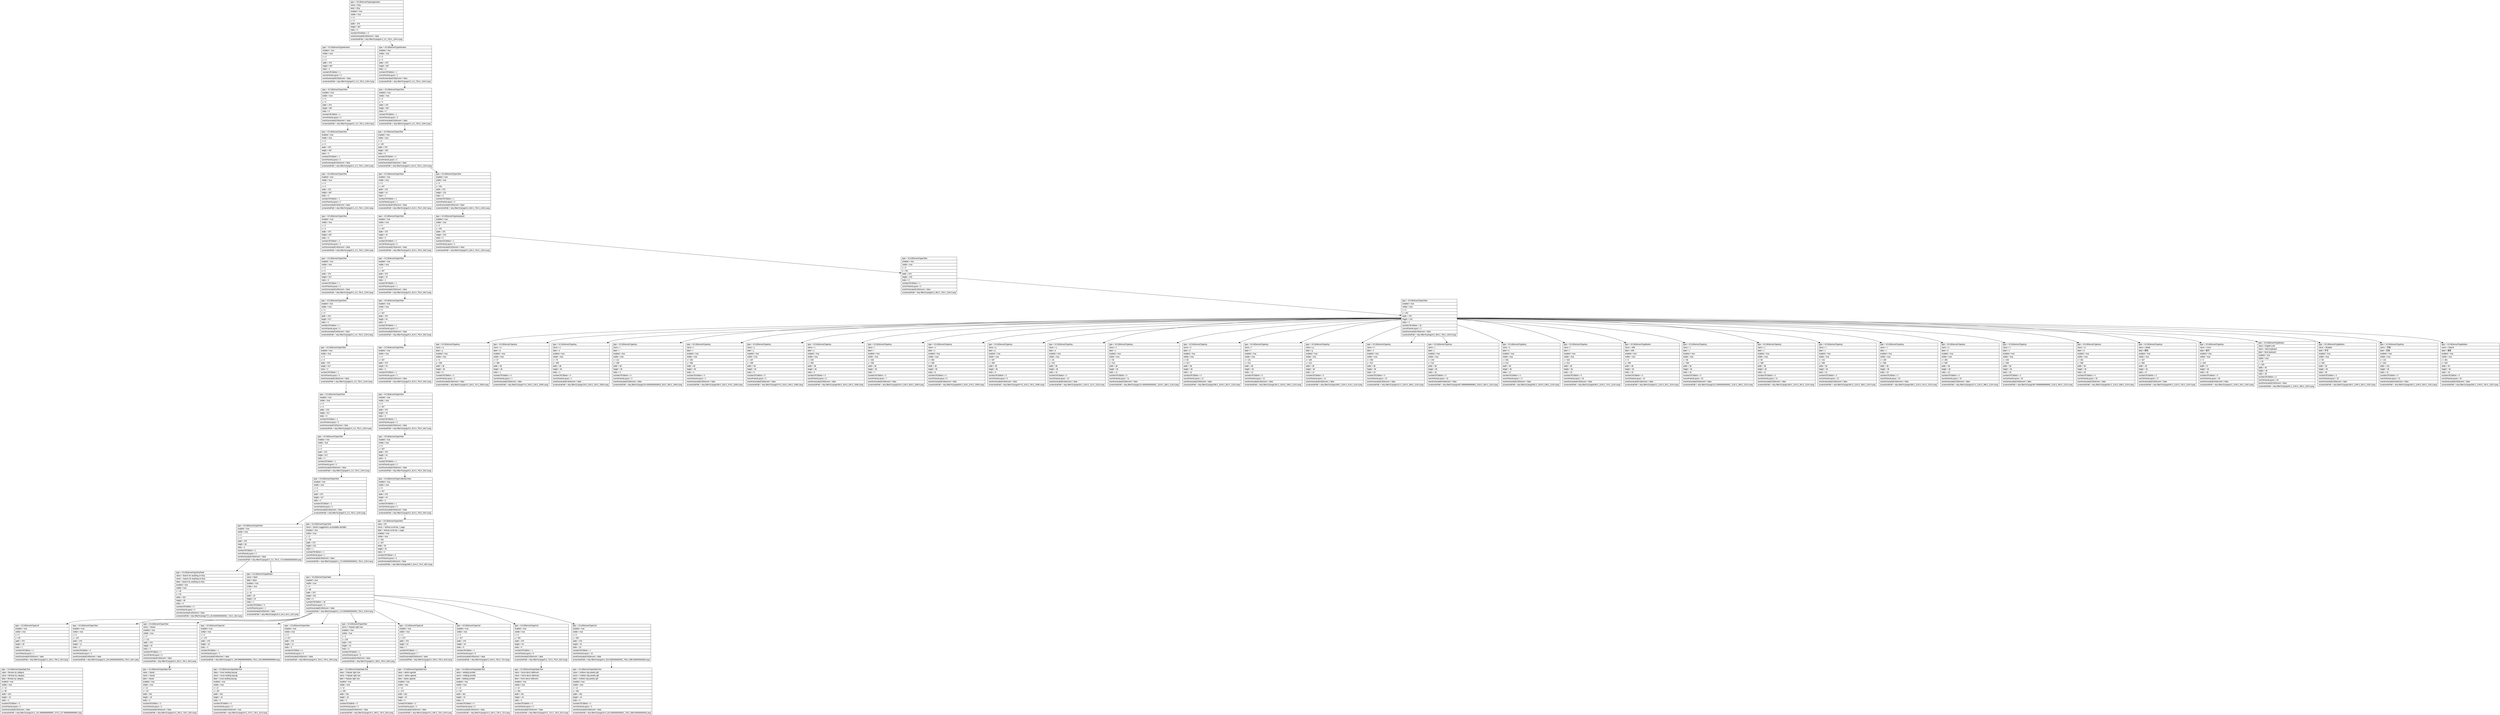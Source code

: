 digraph Layout {

	node [shape=record fontname=Arial];

	0	[label="{type = XCUIElementTypeApplication\l|name = Etsy\l|label = Etsy\l|enabled = true\l|visible = true\l|x = 0\l|y = 0\l|width = 375\l|height = 667\l|index = 0\l|numberOfChildren = 3\l|eventGeneratedOnElement = false \l|screenshotPath = etsy-filter/S1/pngs/0.0_0.0_750.0_1334.0.png\l}"]
	1	[label="{type = XCUIElementTypeWindow\l|enabled = true\l|visible = true\l|x = 0\l|y = 0\l|width = 375\l|height = 667\l|index = 0\l|numberOfChildren = 1\l|numInParentLayout = 0\l|eventGeneratedOnElement = false \l|screenshotPath = etsy-filter/S1/pngs/0.0_0.0_750.0_1334.0.png\l}"]
	2	[label="{type = XCUIElementTypeWindow\l|enabled = true\l|visible = true\l|x = 0\l|y = 0\l|width = 375\l|height = 667\l|index = 2\l|numberOfChildren = 1\l|numInParentLayout = 2\l|eventGeneratedOnElement = false \l|screenshotPath = etsy-filter/S1/pngs/0.0_0.0_750.0_1334.0.png\l}"]
	3	[label="{type = XCUIElementTypeOther\l|enabled = true\l|visible = true\l|x = 0\l|y = 0\l|width = 375\l|height = 667\l|index = 0\l|numberOfChildren = 1\l|numInParentLayout = 0\l|eventGeneratedOnElement = false \l|screenshotPath = etsy-filter/S1/pngs/0.0_0.0_750.0_1334.0.png\l}"]
	4	[label="{type = XCUIElementTypeOther\l|enabled = true\l|visible = true\l|x = 0\l|y = 0\l|width = 375\l|height = 667\l|index = 0\l|numberOfChildren = 1\l|numInParentLayout = 0\l|eventGeneratedOnElement = false \l|screenshotPath = etsy-filter/S1/pngs/0.0_0.0_750.0_1334.0.png\l}"]
	5	[label="{type = XCUIElementTypeOther\l|enabled = true\l|visible = true\l|x = 0\l|y = 0\l|width = 375\l|height = 667\l|index = 0\l|numberOfChildren = 1\l|numInParentLayout = 0\l|eventGeneratedOnElement = false \l|screenshotPath = etsy-filter/S1/pngs/0.0_0.0_750.0_1334.0.png\l}"]
	6	[label="{type = XCUIElementTypeOther\l|enabled = true\l|visible = true\l|x = 0\l|y = 407\l|width = 375\l|height = 260\l|index = 0\l|numberOfChildren = 4\l|numInParentLayout = 0\l|eventGeneratedOnElement = false \l|screenshotPath = etsy-filter/S1/pngs/0.0_814.0_750.0_1334.0.png\l}"]
	7	[label="{type = XCUIElementTypeOther\l|enabled = true\l|visible = true\l|x = 0\l|y = 0\l|width = 375\l|height = 667\l|index = 0\l|numberOfChildren = 1\l|numInParentLayout = 0\l|eventGeneratedOnElement = false \l|screenshotPath = etsy-filter/S1/pngs/0.0_0.0_750.0_1334.0.png\l}"]
	8	[label="{type = XCUIElementTypeOther\l|enabled = true\l|visible = true\l|x = 0\l|y = 407\l|width = 375\l|height = 44\l|index = 1\l|numberOfChildren = 1\l|numInParentLayout = 1\l|eventGeneratedOnElement = false \l|screenshotPath = etsy-filter/S1/pngs/0.0_814.0_750.0_902.0.png\l}"]
	9	[label="{type = XCUIElementTypeOther\l|enabled = true\l|visible = true\l|x = 0\l|y = 451\l|width = 375\l|height = 216\l|index = 3\l|numberOfChildren = 1\l|numInParentLayout = 3\l|eventGeneratedOnElement = false \l|screenshotPath = etsy-filter/S1/pngs/0.0_902.0_750.0_1334.0.png\l}"]
	10	[label="{type = XCUIElementTypeOther\l|enabled = true\l|visible = true\l|x = 0\l|y = 0\l|width = 375\l|height = 667\l|index = 0\l|numberOfChildren = 2\l|numInParentLayout = 0\l|eventGeneratedOnElement = false \l|screenshotPath = etsy-filter/S1/pngs/0.0_0.0_750.0_1334.0.png\l}"]
	11	[label="{type = XCUIElementTypeOther\l|enabled = true\l|visible = true\l|x = 0\l|y = 407\l|width = 375\l|height = 44\l|index = 0\l|numberOfChildren = 2\l|numInParentLayout = 0\l|eventGeneratedOnElement = false \l|screenshotPath = etsy-filter/S1/pngs/0.0_814.0_750.0_902.0.png\l}"]
	12	[label="{type = XCUIElementTypeKeyboard\l|enabled = true\l|visible = true\l|x = 0\l|y = 451\l|width = 375\l|height = 216\l|index = 0\l|numberOfChildren = 1\l|numInParentLayout = 0\l|eventGeneratedOnElement = false \l|screenshotPath = etsy-filter/S1/pngs/0.0_902.0_750.0_1334.0.png\l}"]
	13	[label="{type = XCUIElementTypeOther\l|enabled = true\l|visible = true\l|x = 0\l|y = 0\l|width = 375\l|height = 617\l|index = 0\l|numberOfChildren = 1\l|numInParentLayout = 0\l|eventGeneratedOnElement = false \l|screenshotPath = etsy-filter/S1/pngs/0.0_0.0_750.0_1234.0.png\l}"]
	14	[label="{type = XCUIElementTypeOther\l|enabled = true\l|visible = true\l|x = 0\l|y = 407\l|width = 375\l|height = 44\l|index = 1\l|numberOfChildren = 1\l|numInParentLayout = 1\l|eventGeneratedOnElement = false \l|screenshotPath = etsy-filter/S1/pngs/0.0_814.0_750.0_902.0.png\l}"]
	15	[label="{type = XCUIElementTypeOther\l|enabled = true\l|visible = true\l|x = 0\l|y = 451\l|width = 375\l|height = 216\l|index = 0\l|numberOfChildren = 1\l|numInParentLayout = 0\l|eventGeneratedOnElement = false \l|screenshotPath = etsy-filter/S1/pngs/0.0_902.0_750.0_1334.0.png\l}"]
	16	[label="{type = XCUIElementTypeOther\l|enabled = true\l|visible = true\l|x = 0\l|y = 0\l|width = 375\l|height = 617\l|index = 0\l|numberOfChildren = 1\l|numInParentLayout = 0\l|eventGeneratedOnElement = false \l|screenshotPath = etsy-filter/S1/pngs/0.0_0.0_750.0_1234.0.png\l}"]
	17	[label="{type = XCUIElementTypeOther\l|enabled = true\l|visible = true\l|x = 0\l|y = 407\l|width = 375\l|height = 44\l|index = 0\l|numberOfChildren = 1\l|numInParentLayout = 0\l|eventGeneratedOnElement = false \l|screenshotPath = etsy-filter/S1/pngs/0.0_814.0_750.0_902.0.png\l}"]
	18	[label="{type = XCUIElementTypeOther\l|enabled = true\l|visible = true\l|x = 0\l|y = 451\l|width = 375\l|height = 216\l|index = 0\l|numberOfChildren = 33\l|numInParentLayout = 0\l|eventGeneratedOnElement = false \l|screenshotPath = etsy-filter/S1/pngs/0.0_902.0_750.0_1334.0.png\l}"]
	19	[label="{type = XCUIElementTypeOther\l|enabled = true\l|visible = true\l|x = 0\l|y = 0\l|width = 375\l|height = 617\l|index = 0\l|numberOfChildren = 1\l|numInParentLayout = 0\l|eventGeneratedOnElement = false \l|screenshotPath = etsy-filter/S1/pngs/0.0_0.0_750.0_1234.0.png\l}"]
	20	[label="{type = XCUIElementTypeOther\l|enabled = true\l|visible = true\l|x = 0\l|y = 407\l|width = 375\l|height = 44\l|index = 0\l|numberOfChildren = 1\l|numInParentLayout = 0\l|eventGeneratedOnElement = false \l|screenshotPath = etsy-filter/S1/pngs/0.0_814.0_750.0_902.0.png\l}"]
	21	[label="{type = XCUIElementTypeKey\l|name = q\l|label = q\l|enabled = true\l|visible = true\l|x = 0\l|y = 458\l|width = 38\l|height = 46\l|index = 0\l|numberOfChildren = 0\l|numInParentLayout = 0\l|eventGeneratedOnElement = false \l|screenshotPath = etsy-filter/S1/pngs/0.0_916.0_76.0_1008.0.png\l}"]
	22	[label="{type = XCUIElementTypeKey\l|name = w\l|label = w\l|enabled = true\l|visible = true\l|x = 37\l|y = 458\l|width = 38\l|height = 46\l|index = 1\l|numberOfChildren = 0\l|numInParentLayout = 1\l|eventGeneratedOnElement = false \l|screenshotPath = etsy-filter/S1/pngs/74.0_916.0_150.0_1008.0.png\l}"]
	23	[label="{type = XCUIElementTypeKey\l|name = e\l|label = e\l|enabled = true\l|visible = true\l|x = 75\l|y = 458\l|width = 38\l|height = 46\l|index = 2\l|numberOfChildren = 0\l|numInParentLayout = 2\l|eventGeneratedOnElement = false \l|screenshotPath = etsy-filter/S1/pngs/150.0_916.0_226.0_1008.0.png\l}"]
	24	[label="{type = XCUIElementTypeKey\l|name = r\l|label = r\l|enabled = true\l|visible = true\l|x = 112\l|y = 458\l|width = 38\l|height = 46\l|index = 3\l|numberOfChildren = 0\l|numInParentLayout = 3\l|eventGeneratedOnElement = false \l|screenshotPath = etsy-filter/S1/pngs/224.00000000000003_916.0_300.0_1008.0.png\l}"]
	25	[label="{type = XCUIElementTypeKey\l|name = t\l|label = t\l|enabled = true\l|visible = true\l|x = 150\l|y = 458\l|width = 38\l|height = 46\l|index = 4\l|numberOfChildren = 0\l|numInParentLayout = 4\l|eventGeneratedOnElement = false \l|screenshotPath = etsy-filter/S1/pngs/300.0_916.0_376.0_1008.0.png\l}"]
	26	[label="{type = XCUIElementTypeKey\l|name = y\l|label = y\l|enabled = true\l|visible = true\l|x = 187\l|y = 458\l|width = 38\l|height = 46\l|index = 5\l|numberOfChildren = 0\l|numInParentLayout = 5\l|eventGeneratedOnElement = false \l|screenshotPath = etsy-filter/S1/pngs/374.0_916.0_450.0_1008.0.png\l}"]
	27	[label="{type = XCUIElementTypeKey\l|name = u\l|label = u\l|enabled = true\l|visible = true\l|x = 225\l|y = 458\l|width = 38\l|height = 46\l|index = 6\l|numberOfChildren = 0\l|numInParentLayout = 6\l|eventGeneratedOnElement = false \l|screenshotPath = etsy-filter/S1/pngs/450.0_916.0_526.0_1008.0.png\l}"]
	28	[label="{type = XCUIElementTypeKey\l|name = i\l|label = i\l|enabled = true\l|visible = true\l|x = 262\l|y = 458\l|width = 38\l|height = 46\l|index = 7\l|numberOfChildren = 0\l|numInParentLayout = 7\l|eventGeneratedOnElement = false \l|screenshotPath = etsy-filter/S1/pngs/524.0_916.0_600.0_1008.0.png\l}"]
	29	[label="{type = XCUIElementTypeKey\l|name = o\l|label = o\l|enabled = true\l|visible = true\l|x = 300\l|y = 458\l|width = 38\l|height = 46\l|index = 8\l|numberOfChildren = 0\l|numInParentLayout = 8\l|eventGeneratedOnElement = false \l|screenshotPath = etsy-filter/S1/pngs/600.0_916.0_676.0_1008.0.png\l}"]
	30	[label="{type = XCUIElementTypeKey\l|name = p\l|label = p\l|enabled = true\l|visible = true\l|x = 337\l|y = 458\l|width = 38\l|height = 46\l|index = 9\l|numberOfChildren = 0\l|numInParentLayout = 9\l|eventGeneratedOnElement = false \l|screenshotPath = etsy-filter/S1/pngs/674.0_916.0_750.0_1008.0.png\l}"]
	31	[label="{type = XCUIElementTypeKey\l|name = a\l|label = a\l|enabled = true\l|visible = true\l|x = 18\l|y = 512\l|width = 38\l|height = 46\l|index = 10\l|numberOfChildren = 0\l|numInParentLayout = 10\l|eventGeneratedOnElement = false \l|screenshotPath = etsy-filter/S1/pngs/36.0_1024.0_112.0_1116.0.png\l}"]
	32	[label="{type = XCUIElementTypeKey\l|name = s\l|label = s\l|enabled = true\l|visible = true\l|x = 56\l|y = 512\l|width = 38\l|height = 46\l|index = 11\l|numberOfChildren = 0\l|numInParentLayout = 11\l|eventGeneratedOnElement = false \l|screenshotPath = etsy-filter/S1/pngs/112.00000000000001_1024.0_188.0_1116.0.png\l}"]
	33	[label="{type = XCUIElementTypeKey\l|name = d\l|label = d\l|enabled = true\l|visible = true\l|x = 93\l|y = 512\l|width = 38\l|height = 46\l|index = 12\l|numberOfChildren = 0\l|numInParentLayout = 12\l|eventGeneratedOnElement = false \l|screenshotPath = etsy-filter/S1/pngs/186.0_1024.0_262.0_1116.0.png\l}"]
	34	[label="{type = XCUIElementTypeKey\l|name = f\l|label = f\l|enabled = true\l|visible = true\l|x = 131\l|y = 512\l|width = 38\l|height = 46\l|index = 13\l|numberOfChildren = 0\l|numInParentLayout = 13\l|eventGeneratedOnElement = false \l|screenshotPath = etsy-filter/S1/pngs/262.0_1024.0_338.0_1116.0.png\l}"]
	35	[label="{type = XCUIElementTypeKey\l|name = g\l|label = g\l|enabled = true\l|visible = true\l|x = 169\l|y = 512\l|width = 38\l|height = 46\l|index = 14\l|numberOfChildren = 0\l|numInParentLayout = 14\l|eventGeneratedOnElement = false \l|screenshotPath = etsy-filter/S1/pngs/338.0_1024.0_414.0_1116.0.png\l}"]
	36	[label="{type = XCUIElementTypeKey\l|name = h\l|label = h\l|enabled = true\l|visible = true\l|x = 206\l|y = 512\l|width = 38\l|height = 46\l|index = 15\l|numberOfChildren = 0\l|numInParentLayout = 15\l|eventGeneratedOnElement = false \l|screenshotPath = etsy-filter/S1/pngs/412.0_1024.0_488.0_1116.0.png\l}"]
	37	[label="{type = XCUIElementTypeKey\l|name = j\l|label = j\l|enabled = true\l|visible = true\l|x = 244\l|y = 512\l|width = 38\l|height = 46\l|index = 16\l|numberOfChildren = 0\l|numInParentLayout = 16\l|eventGeneratedOnElement = false \l|screenshotPath = etsy-filter/S1/pngs/487.99999999999994_1024.0_564.0_1116.0.png\l}"]
	38	[label="{type = XCUIElementTypeKey\l|name = k\l|label = k\l|enabled = true\l|visible = true\l|x = 281\l|y = 512\l|width = 38\l|height = 46\l|index = 17\l|numberOfChildren = 0\l|numInParentLayout = 17\l|eventGeneratedOnElement = false \l|screenshotPath = etsy-filter/S1/pngs/562.0_1024.0_638.0_1116.0.png\l}"]
	39	[label="{type = XCUIElementTypeKey\l|name = l\l|label = l\l|enabled = true\l|visible = true\l|x = 319\l|y = 512\l|width = 38\l|height = 46\l|index = 18\l|numberOfChildren = 0\l|numInParentLayout = 18\l|eventGeneratedOnElement = false \l|screenshotPath = etsy-filter/S1/pngs/638.0_1024.0_714.0_1116.0.png\l}"]
	40	[label="{type = XCUIElementTypeButton\l|name = shift\l|label = shift\l|enabled = true\l|visible = true\l|x = 0\l|y = 566\l|width = 48\l|height = 46\l|index = 19\l|numberOfChildren = 0\l|numInParentLayout = 19\l|eventGeneratedOnElement = false \l|screenshotPath = etsy-filter/S1/pngs/0.0_1132.0_96.0_1224.0.png\l}"]
	41	[label="{type = XCUIElementTypeKey\l|name = z\l|label = z\l|enabled = true\l|visible = true\l|x = 56\l|y = 566\l|width = 38\l|height = 46\l|index = 20\l|numberOfChildren = 0\l|numInParentLayout = 20\l|eventGeneratedOnElement = false \l|screenshotPath = etsy-filter/S1/pngs/112.00000000000001_1132.0_188.0_1224.0.png\l}"]
	42	[label="{type = XCUIElementTypeKey\l|name = x\l|label = x\l|enabled = true\l|visible = true\l|x = 93\l|y = 566\l|width = 38\l|height = 46\l|index = 21\l|numberOfChildren = 0\l|numInParentLayout = 21\l|eventGeneratedOnElement = false \l|screenshotPath = etsy-filter/S1/pngs/186.0_1132.0_262.0_1224.0.png\l}"]
	43	[label="{type = XCUIElementTypeKey\l|name = c\l|label = c\l|enabled = true\l|visible = true\l|x = 131\l|y = 566\l|width = 38\l|height = 46\l|index = 22\l|numberOfChildren = 0\l|numInParentLayout = 22\l|eventGeneratedOnElement = false \l|screenshotPath = etsy-filter/S1/pngs/262.0_1132.0_338.0_1224.0.png\l}"]
	44	[label="{type = XCUIElementTypeKey\l|name = v\l|label = v\l|enabled = true\l|visible = true\l|x = 169\l|y = 566\l|width = 38\l|height = 46\l|index = 23\l|numberOfChildren = 0\l|numInParentLayout = 23\l|eventGeneratedOnElement = false \l|screenshotPath = etsy-filter/S1/pngs/338.0_1132.0_414.0_1224.0.png\l}"]
	45	[label="{type = XCUIElementTypeKey\l|name = b\l|label = b\l|enabled = true\l|visible = true\l|x = 206\l|y = 566\l|width = 38\l|height = 46\l|index = 24\l|numberOfChildren = 0\l|numInParentLayout = 24\l|eventGeneratedOnElement = false \l|screenshotPath = etsy-filter/S1/pngs/412.0_1132.0_488.0_1224.0.png\l}"]
	46	[label="{type = XCUIElementTypeKey\l|name = n\l|label = n\l|enabled = true\l|visible = true\l|x = 244\l|y = 566\l|width = 38\l|height = 46\l|index = 25\l|numberOfChildren = 0\l|numInParentLayout = 25\l|eventGeneratedOnElement = false \l|screenshotPath = etsy-filter/S1/pngs/487.99999999999994_1132.0_564.0_1224.0.png\l}"]
	47	[label="{type = XCUIElementTypeKey\l|name = m\l|label = m\l|enabled = true\l|visible = true\l|x = 281\l|y = 566\l|width = 38\l|height = 46\l|index = 26\l|numberOfChildren = 0\l|numInParentLayout = 26\l|eventGeneratedOnElement = false \l|screenshotPath = etsy-filter/S1/pngs/562.0_1132.0_638.0_1224.0.png\l}"]
	48	[label="{type = XCUIElementTypeKey\l|name = delete\l|label = 删除\l|enabled = true\l|visible = true\l|x = 327\l|y = 566\l|width = 48\l|height = 46\l|index = 27\l|numberOfChildren = 0\l|numInParentLayout = 27\l|eventGeneratedOnElement = false \l|screenshotPath = etsy-filter/S1/pngs/654.0_1132.0_750.0_1224.0.png\l}"]
	49	[label="{type = XCUIElementTypeKey\l|name = more\l|label = 数字\l|enabled = true\l|visible = true\l|x = 0\l|y = 620\l|width = 47\l|height = 46\l|index = 28\l|numberOfChildren = 0\l|numInParentLayout = 28\l|eventGeneratedOnElement = false \l|screenshotPath = etsy-filter/S1/pngs/0.0_1240.0_94.0_1332.0.png\l}"]
	50	[label="{type = XCUIElementTypeButton\l|value = English (US)\l|name = Next keyboard\l|label = Next keyboard\l|enabled = true\l|visible = true\l|x = 46\l|y = 620\l|width = 48\l|height = 46\l|index = 29\l|numberOfChildren = 0\l|numInParentLayout = 29\l|eventGeneratedOnElement = false \l|screenshotPath = etsy-filter/S1/pngs/92.0_1240.0_188.0_1332.0.png\l}"]
	51	[label="{type = XCUIElementTypeButton\l|name = dictation\l|label = 听写\l|enabled = true\l|visible = true\l|x = 93\l|y = 620\l|width = 38\l|height = 46\l|index = 30\l|numberOfChildren = 0\l|numInParentLayout = 30\l|eventGeneratedOnElement = false \l|screenshotPath = etsy-filter/S1/pngs/186.0_1240.0_262.0_1332.0.png\l}"]
	52	[label="{type = XCUIElementTypeKey\l|name = 空格\l|label = 空格\l|enabled = true\l|visible = true\l|x = 131\l|y = 620\l|width = 151\l|height = 46\l|index = 31\l|numberOfChildren = 0\l|numInParentLayout = 31\l|eventGeneratedOnElement = false \l|screenshotPath = etsy-filter/S1/pngs/262.0_1240.0_564.0_1332.0.png\l}"]
	53	[label="{type = XCUIElementTypeButton\l|name = Search\l|label = 搜索\l|enabled = true\l|visible = true\l|x = 281\l|y = 620\l|width = 94\l|height = 46\l|index = 32\l|numberOfChildren = 0\l|numInParentLayout = 32\l|eventGeneratedOnElement = false \l|screenshotPath = etsy-filter/S1/pngs/562.0_1240.0_750.0_1332.0.png\l}"]
	54	[label="{type = XCUIElementTypeOther\l|enabled = true\l|visible = true\l|x = 0\l|y = 0\l|width = 375\l|height = 617\l|index = 0\l|numberOfChildren = 1\l|numInParentLayout = 0\l|eventGeneratedOnElement = false \l|screenshotPath = etsy-filter/S1/pngs/0.0_0.0_750.0_1234.0.png\l}"]
	55	[label="{type = XCUIElementTypeOther\l|enabled = true\l|visible = true\l|x = 0\l|y = 407\l|width = 375\l|height = 44\l|index = 0\l|numberOfChildren = 1\l|numInParentLayout = 0\l|eventGeneratedOnElement = false \l|screenshotPath = etsy-filter/S1/pngs/0.0_814.0_750.0_902.0.png\l}"]
	56	[label="{type = XCUIElementTypeOther\l|enabled = true\l|visible = true\l|x = 0\l|y = 0\l|width = 375\l|height = 617\l|index = 0\l|numberOfChildren = 1\l|numInParentLayout = 0\l|eventGeneratedOnElement = false \l|screenshotPath = etsy-filter/S1/pngs/0.0_0.0_750.0_1234.0.png\l}"]
	57	[label="{type = XCUIElementTypeOther\l|enabled = true\l|visible = true\l|x = 0\l|y = 407\l|width = 375\l|height = 44\l|index = 0\l|numberOfChildren = 1\l|numInParentLayout = 0\l|eventGeneratedOnElement = false \l|screenshotPath = etsy-filter/S1/pngs/0.0_814.0_750.0_902.0.png\l}"]
	58	[label="{type = XCUIElementTypeOther\l|enabled = true\l|visible = true\l|x = 0\l|y = 0\l|width = 375\l|height = 617\l|index = 0\l|numberOfChildren = 2\l|numInParentLayout = 0\l|eventGeneratedOnElement = false \l|screenshotPath = etsy-filter/S1/pngs/0.0_0.0_750.0_1234.0.png\l}"]
	59	[label="{type = XCUIElementTypeCollectionView\l|enabled = true\l|visible = true\l|x = 0\l|y = 407\l|width = 375\l|height = 44\l|index = 0\l|numberOfChildren = 1\l|numInParentLayout = 0\l|eventGeneratedOnElement = false \l|screenshotPath = etsy-filter/S1/pngs/0.0_814.0_750.0_902.0.png\l}"]
	60	[label="{type = XCUIElementTypeOther\l|enabled = true\l|visible = true\l|x = 0\l|y = 0\l|width = 375\l|height = 86\l|index = 0\l|numberOfChildren = 2\l|numInParentLayout = 0\l|eventGeneratedOnElement = false \l|screenshotPath = etsy-filter/S1/pngs/0.0_0.0_750.0_172.00000000000003.png\l}"]
	61	[label="{type = XCUIElementTypeOther\l|name = Search suggestions accessibility identifier\l|enabled = true\l|visible = true\l|x = 0\l|y = 86\l|width = 375\l|height = 531\l|index = 1\l|numberOfChildren = 1\l|numInParentLayout = 1\l|eventGeneratedOnElement = false \l|screenshotPath = etsy-filter/S1/pngs/0.0_172.00000000000003_750.0_1234.0.png\l}"]
	62	[label="{type = XCUIElementTypeOther\l|value = 0%\l|name = Vertical scroll bar, 1 page\l|label = Vertical scroll bar, 1 page\l|enabled = true\l|visible = true\l|x = 342\l|y = 407\l|width = 30\l|height = 44\l|index = 0\l|numberOfChildren = 0\l|numInParentLayout = 0\l|eventGeneratedOnElement = false \l|screenshotPath = etsy-filter/S1/pngs/684.0_814.0_744.0_902.0.png\l}"]
	63	[label="{type = XCUIElementTypeTextField\l|value = Search for anything on Etsy\l|name = Search for anything on Etsy\l|label = Search for anything on Etsy\l|enabled = true\l|visible = true\l|x = 36\l|y = 30\l|width = 323\l|height = 48\l|index = 0\l|numberOfChildren = 0\l|numInParentLayout = 0\l|eventGeneratedOnElement = false \l|screenshotPath = etsy-filter/S1/pngs/72.0_60.00000000000001_718.0_156.0.png\l}"]
	64	[label="{type = XCUIElementTypeButton\l|name = Back\l|label = Back\l|enabled = true\l|visible = true\l|x = 8\l|y = 42\l|width = 24\l|height = 24\l|index = 1\l|numberOfChildren = 0\l|numInParentLayout = 1\l|eventGeneratedOnElement = false \l|screenshotPath = etsy-filter/S1/pngs/16.0_84.0_64.0_132.0.png\l}"]
	65	[label="{type = XCUIElementTypeTable\l|enabled = true\l|visible = true\l|x = 0\l|y = 86\l|width = 375\l|height = 531\l|index = 0\l|numberOfChildren = 18\l|numInParentLayout = 0\l|eventGeneratedOnElement = false \l|screenshotPath = etsy-filter/S1/pngs/0.0_172.00000000000003_750.0_1234.0.png\l}"]
	66	[label="{type = XCUIElementTypeCell\l|enabled = true\l|visible = true\l|x = 0\l|y = 90\l|width = 375\l|height = 30\l|index = 1\l|numberOfChildren = 2\l|numInParentLayout = 1\l|eventGeneratedOnElement = false \l|screenshotPath = etsy-filter/S1/pngs/0.0_180.0_750.0_240.0.png\l}"]
	67	[label="{type = XCUIElementTypeOther\l|enabled = true\l|visible = true\l|x = 0\l|y = 120\l|width = 375\l|height = 11\l|index = 2\l|numberOfChildren = 0\l|numInParentLayout = 2\l|eventGeneratedOnElement = false \l|screenshotPath = etsy-filter/S1/pngs/0.0_240.00000000000003_750.0_262.0.png\l}"]
	68	[label="{type = XCUIElementTypeOther\l|name = Saved\l|enabled = true\l|visible = true\l|x = 0\l|y = 131\l|width = 375\l|height = 44\l|index = 3\l|numberOfChildren = 1\l|numInParentLayout = 3\l|eventGeneratedOnElement = false \l|screenshotPath = etsy-filter/S1/pngs/0.0_262.0_750.0_350.0.png\l}"]
	69	[label="{type = XCUIElementTypeCell\l|enabled = true\l|visible = true\l|x = 0\l|y = 175\l|width = 375\l|height = 42\l|index = 4\l|numberOfChildren = 1\l|numInParentLayout = 4\l|eventGeneratedOnElement = false \l|screenshotPath = etsy-filter/S1/pngs/0.0_349.99999999999994_750.0_433.99999999999994.png\l}"]
	70	[label="{type = XCUIElementTypeOther\l|enabled = true\l|visible = true\l|x = 0\l|y = 217\l|width = 375\l|height = 12\l|index = 5\l|numberOfChildren = 0\l|numInParentLayout = 5\l|eventGeneratedOnElement = false \l|screenshotPath = etsy-filter/S1/pngs/0.0_434.0_750.0_458.0.png\l}"]
	71	[label="{type = XCUIElementTypeOther\l|name = Popular right now\l|enabled = true\l|visible = true\l|x = 0\l|y = 229\l|width = 375\l|height = 44\l|index = 6\l|numberOfChildren = 1\l|numInParentLayout = 6\l|eventGeneratedOnElement = false \l|screenshotPath = etsy-filter/S1/pngs/0.0_458.0_750.0_546.0.png\l}"]
	72	[label="{type = XCUIElementTypeCell\l|enabled = true\l|visible = true\l|x = 0\l|y = 273\l|width = 375\l|height = 44\l|index = 7\l|numberOfChildren = 1\l|numInParentLayout = 7\l|eventGeneratedOnElement = false \l|screenshotPath = etsy-filter/S1/pngs/0.0_546.0_750.0_634.0.png\l}"]
	73	[label="{type = XCUIElementTypeCell\l|enabled = true\l|visible = true\l|x = 0\l|y = 317\l|width = 375\l|height = 44\l|index = 8\l|numberOfChildren = 1\l|numInParentLayout = 8\l|eventGeneratedOnElement = false \l|screenshotPath = etsy-filter/S1/pngs/0.0_634.0_750.0_722.0.png\l}"]
	74	[label="{type = XCUIElementTypeCell\l|enabled = true\l|visible = true\l|x = 0\l|y = 361\l|width = 375\l|height = 44\l|index = 9\l|numberOfChildren = 1\l|numInParentLayout = 9\l|eventGeneratedOnElement = false \l|screenshotPath = etsy-filter/S1/pngs/0.0_722.0_750.0_810.0.png\l}"]
	75	[label="{type = XCUIElementTypeCell\l|enabled = true\l|visible = true\l|x = 0\l|y = 405\l|width = 375\l|height = 44\l|index = 10\l|numberOfChildren = 1\l|numInParentLayout = 10\l|eventGeneratedOnElement = false \l|screenshotPath = etsy-filter/S1/pngs/0.0_810.0000000000001_750.0_898.0000000000001.png\l}"]
	76	[label="{type = XCUIElementTypeStaticText\l|value = Browse by category\l|name = Browse by category\l|label = Browse by category\l|enabled = true\l|visible = true\l|x = 12\l|y = 96\l|width = 323\l|height = 18\l|index = 0\l|numberOfChildren = 0\l|numInParentLayout = 0\l|eventGeneratedOnElement = false \l|screenshotPath = etsy-filter/S1/pngs/24.0_191.99999999999997_670.0_227.99999999999997.png\l}"]
	77	[label="{type = XCUIElementTypeStaticText\l|value = Saved\l|name = Saved\l|label = Saved\l|enabled = true\l|visible = true\l|x = 12\l|y = 147\l|width = 351\l|height = 18\l|index = 0\l|numberOfChildren = 0\l|numInParentLayout = 0\l|eventGeneratedOnElement = false \l|screenshotPath = etsy-filter/S1/pngs/24.0_294.0_726.0_330.0.png\l}"]
	78	[label="{type = XCUIElementTypeStaticText\l|value = moon landing keycap\l|name = moon landing keycap\l|label = moon landing keycap\l|enabled = true\l|visible = true\l|x = 12\l|y = 187\l|width = 351\l|height = 18\l|index = 0\l|numberOfChildren = 0\l|numInParentLayout = 0\l|eventGeneratedOnElement = true \l|screenshotPath = etsy-filter/S1/pngs/24.0_374.0_726.0_410.0.png\l}"]
	79	[label="{type = XCUIElementTypeStaticText\l|value = Popular right now\l|name = Popular right now\l|label = Popular right now\l|enabled = true\l|visible = true\l|x = 12\l|y = 245\l|width = 351\l|height = 18\l|index = 0\l|numberOfChildren = 0\l|numInParentLayout = 0\l|eventGeneratedOnElement = false \l|screenshotPath = etsy-filter/S1/pngs/24.0_490.0_726.0_526.0.png\l}"]
	80	[label="{type = XCUIElementTypeStaticText\l|value = adrien agreste\l|name = adrien agreste\l|label = adrien agreste\l|enabled = true\l|visible = true\l|x = 12\l|y = 273\l|width = 351\l|height = 44\l|index = 0\l|numberOfChildren = 0\l|numInParentLayout = 0\l|eventGeneratedOnElement = false \l|screenshotPath = etsy-filter/S1/pngs/24.0_546.0_726.0_634.0.png\l}"]
	81	[label="{type = XCUIElementTypeStaticText\l|value = welding tumbler\l|name = welding tumbler\l|label = welding tumbler\l|enabled = true\l|visible = true\l|x = 12\l|y = 317\l|width = 351\l|height = 44\l|index = 0\l|numberOfChildren = 0\l|numInParentLayout = 0\l|eventGeneratedOnElement = false \l|screenshotPath = etsy-filter/S1/pngs/24.0_634.0_726.0_722.0.png\l}"]
	82	[label="{type = XCUIElementTypeStaticText\l|value = home decor bathroom\l|name = home decor bathroom\l|label = home decor bathroom\l|enabled = true\l|visible = true\l|x = 12\l|y = 361\l|width = 351\l|height = 44\l|index = 0\l|numberOfChildren = 0\l|numInParentLayout = 0\l|eventGeneratedOnElement = false \l|screenshotPath = etsy-filter/S1/pngs/24.0_722.0_726.0_810.0.png\l}"]
	83	[label="{type = XCUIElementTypeStaticText\l|value = mothers day jewelry gift\l|name = mothers day jewelry gift\l|label = mothers day jewelry gift\l|enabled = true\l|visible = true\l|x = 12\l|y = 405\l|width = 351\l|height = 44\l|index = 0\l|numberOfChildren = 0\l|numInParentLayout = 0\l|eventGeneratedOnElement = false \l|screenshotPath = etsy-filter/S1/pngs/24.0_810.0000000000001_726.0_898.0000000000001.png\l}"]


	0 -> 1
	0 -> 2
	1 -> 3
	2 -> 4
	3 -> 5
	4 -> 6
	5 -> 7
	6 -> 8
	6 -> 9
	7 -> 10
	8 -> 11
	9 -> 12
	10 -> 13
	11 -> 14
	12 -> 15
	13 -> 16
	14 -> 17
	15 -> 18
	16 -> 19
	17 -> 20
	18 -> 21
	18 -> 22
	18 -> 23
	18 -> 24
	18 -> 25
	18 -> 26
	18 -> 27
	18 -> 28
	18 -> 29
	18 -> 30
	18 -> 31
	18 -> 32
	18 -> 33
	18 -> 34
	18 -> 35
	18 -> 36
	18 -> 37
	18 -> 38
	18 -> 39
	18 -> 40
	18 -> 41
	18 -> 42
	18 -> 43
	18 -> 44
	18 -> 45
	18 -> 46
	18 -> 47
	18 -> 48
	18 -> 49
	18 -> 50
	18 -> 51
	18 -> 52
	18 -> 53
	19 -> 54
	20 -> 55
	54 -> 56
	55 -> 57
	56 -> 58
	57 -> 59
	58 -> 60
	58 -> 61
	59 -> 62
	60 -> 63
	60 -> 64
	61 -> 65
	65 -> 66
	65 -> 67
	65 -> 68
	65 -> 69
	65 -> 70
	65 -> 71
	65 -> 72
	65 -> 73
	65 -> 74
	65 -> 75
	66 -> 76
	68 -> 77
	69 -> 78
	71 -> 79
	72 -> 80
	73 -> 81
	74 -> 82
	75 -> 83


}